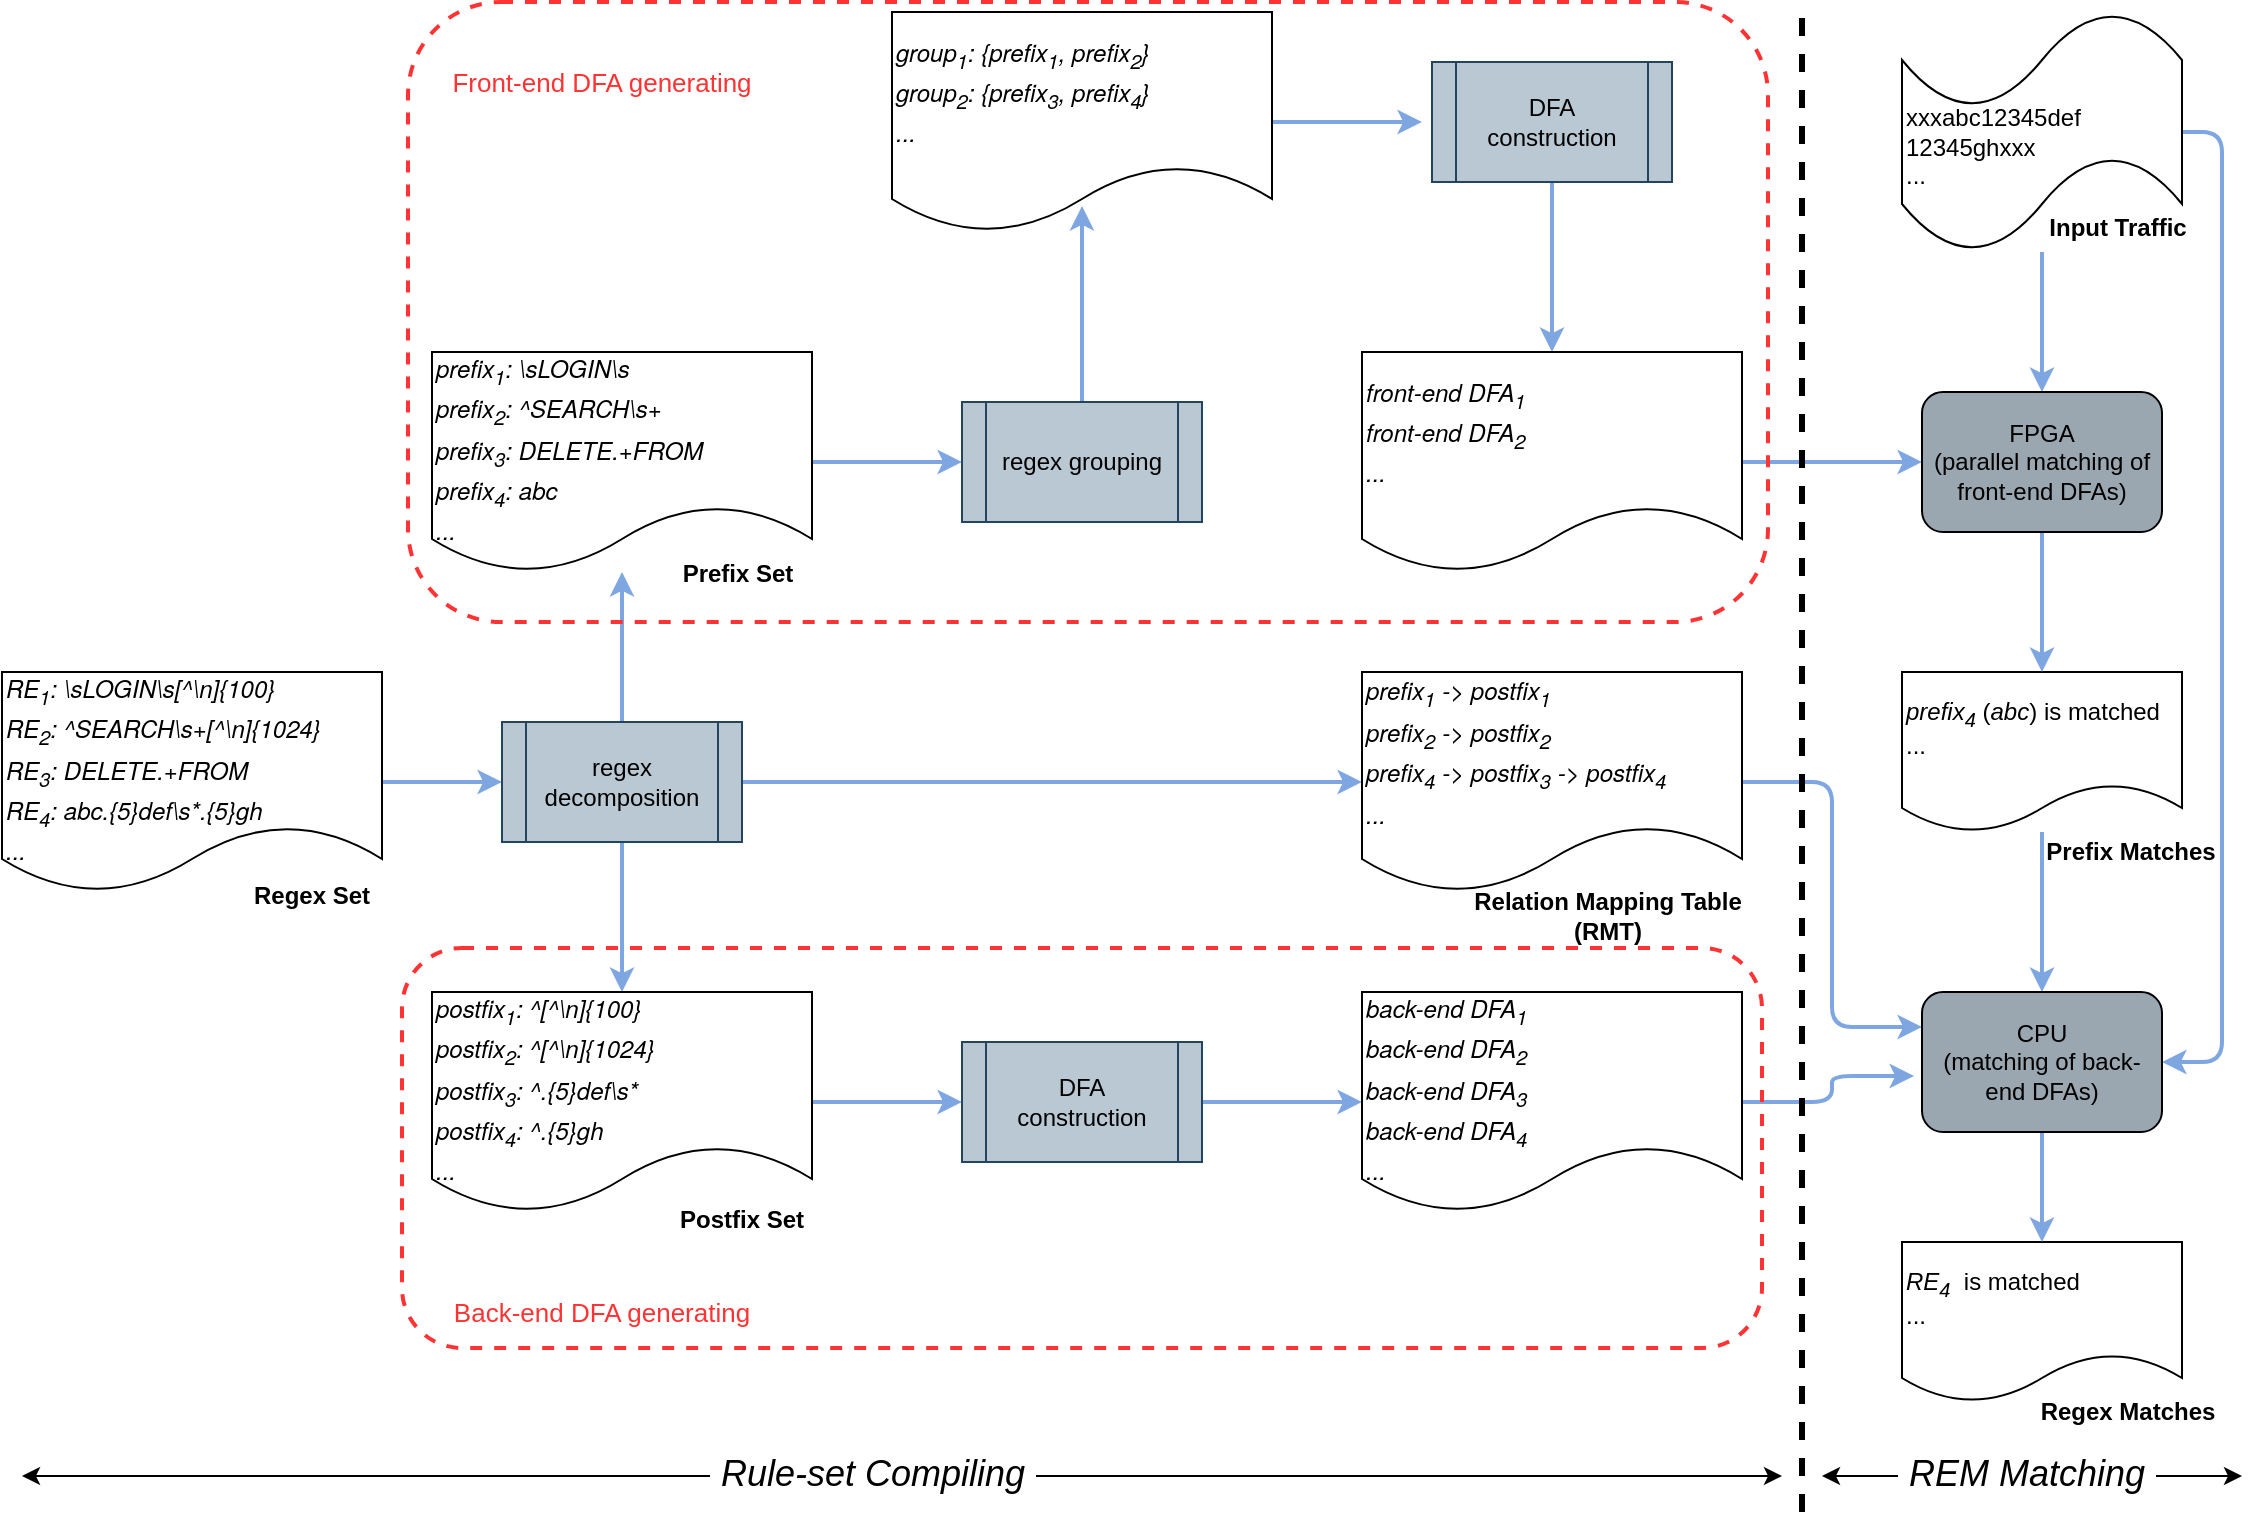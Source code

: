 <mxfile version="13.10.0" type="github">
  <diagram id="onxhnWPnqhLU__DKsyuA" name="Page-1">
    <mxGraphModel dx="946" dy="557" grid="1" gridSize="10" guides="1" tooltips="1" connect="1" arrows="1" fold="1" page="1" pageScale="1" pageWidth="1169" pageHeight="1654" math="0" shadow="0">
      <root>
        <mxCell id="0" />
        <mxCell id="1" parent="0" />
        <mxCell id="F5_PWc8lOzp_SU4X4ztF-57" style="edgeStyle=orthogonalEdgeStyle;rounded=1;sketch=0;jumpSize=25;orthogonalLoop=1;jettySize=auto;html=1;exitX=1;exitY=0.5;exitDx=0;exitDy=0;entryX=0;entryY=0.5;entryDx=0;entryDy=0;shadow=0;strokeColor=#7EA6E0;strokeWidth=2;" parent="1" source="F5_PWc8lOzp_SU4X4ztF-2" target="F5_PWc8lOzp_SU4X4ztF-6" edge="1">
          <mxGeometry relative="1" as="geometry" />
        </mxCell>
        <mxCell id="F5_PWc8lOzp_SU4X4ztF-2" value="&lt;p class=&quot;p1&quot; style=&quot;margin: 0px ; font-stretch: normal ; line-height: normal ; font-family: &amp;#34;helvetica neue&amp;#34;&quot;&gt;&lt;font style=&quot;font-size: 12px&quot;&gt;&lt;i&gt;&lt;br&gt;&lt;/i&gt;&lt;/font&gt;&lt;/p&gt;&lt;p class=&quot;p1&quot; style=&quot;margin: 0px ; font-stretch: normal ; line-height: normal ; font-family: &amp;#34;helvetica neue&amp;#34;&quot;&gt;&lt;font style=&quot;font-size: 12px&quot;&gt;&lt;i&gt;RE&lt;sub&gt;1&lt;/sub&gt;: \sLOGIN\s[^\n]{100}&lt;/i&gt;&lt;br&gt;&lt;/font&gt;&lt;/p&gt;&lt;p class=&quot;p1&quot; style=&quot;margin: 0px ; font-stretch: normal ; line-height: normal ; font-family: &amp;#34;helvetica neue&amp;#34;&quot;&gt;&lt;span class=&quot;s1&quot;&gt;&lt;i&gt;&lt;font style=&quot;font-size: 12px&quot;&gt;RE&lt;sub&gt;2&lt;/sub&gt;: ^SEARCH\s+[^\n]{1024}&lt;/font&gt;&lt;/i&gt;&lt;/span&gt;&lt;/p&gt;&lt;p class=&quot;p1&quot; style=&quot;margin: 0px ; font-stretch: normal ; line-height: normal ; font-family: &amp;#34;helvetica neue&amp;#34;&quot;&gt;&lt;span class=&quot;s1&quot;&gt;&lt;i&gt;&lt;font style=&quot;font-size: 12px&quot;&gt;RE&lt;sub&gt;3&lt;/sub&gt;: DELETE.+FROM&lt;/font&gt;&lt;/i&gt;&lt;/span&gt;&lt;/p&gt;&lt;p class=&quot;p1&quot; style=&quot;margin: 0px ; font-stretch: normal ; line-height: normal ; font-family: &amp;#34;helvetica neue&amp;#34;&quot;&gt;&lt;span class=&quot;s1&quot;&gt;&lt;i&gt;&lt;font style=&quot;font-size: 12px&quot;&gt;RE&lt;sub&gt;4&lt;/sub&gt;: abc.{5}def\s*.{5}gh&lt;/font&gt;&lt;/i&gt;&lt;/span&gt;&lt;/p&gt;&lt;p class=&quot;p1&quot; style=&quot;margin: 0px ; font-stretch: normal ; line-height: normal ; font-family: &amp;#34;helvetica neue&amp;#34;&quot;&gt;&lt;span class=&quot;s1&quot;&gt;&lt;i&gt;&lt;font style=&quot;font-size: 12px&quot;&gt;...&lt;/font&gt;&lt;/i&gt;&lt;/span&gt;&lt;/p&gt;" style="shape=document;whiteSpace=wrap;html=1;boundedLbl=1;align=left;" parent="1" vertex="1">
          <mxGeometry x="10" y="340" width="190" height="110" as="geometry" />
        </mxCell>
        <mxCell id="F5_PWc8lOzp_SU4X4ztF-58" style="edgeStyle=orthogonalEdgeStyle;rounded=1;sketch=0;jumpSize=25;orthogonalLoop=1;jettySize=auto;html=1;exitX=0.5;exitY=0;exitDx=0;exitDy=0;shadow=0;strokeColor=#7EA6E0;strokeWidth=2;" parent="1" source="F5_PWc8lOzp_SU4X4ztF-6" target="F5_PWc8lOzp_SU4X4ztF-8" edge="1">
          <mxGeometry relative="1" as="geometry" />
        </mxCell>
        <mxCell id="F5_PWc8lOzp_SU4X4ztF-59" style="edgeStyle=orthogonalEdgeStyle;rounded=1;sketch=0;jumpSize=25;orthogonalLoop=1;jettySize=auto;html=1;exitX=0.5;exitY=1;exitDx=0;exitDy=0;entryX=0.5;entryY=0;entryDx=0;entryDy=0;shadow=0;strokeColor=#7EA6E0;strokeWidth=2;" parent="1" source="F5_PWc8lOzp_SU4X4ztF-6" target="F5_PWc8lOzp_SU4X4ztF-10" edge="1">
          <mxGeometry relative="1" as="geometry" />
        </mxCell>
        <mxCell id="F5_PWc8lOzp_SU4X4ztF-60" style="edgeStyle=orthogonalEdgeStyle;rounded=1;sketch=0;jumpSize=25;orthogonalLoop=1;jettySize=auto;html=1;exitX=1;exitY=0.5;exitDx=0;exitDy=0;entryX=0;entryY=0.5;entryDx=0;entryDy=0;shadow=0;strokeColor=#7EA6E0;strokeWidth=2;" parent="1" source="F5_PWc8lOzp_SU4X4ztF-6" target="F5_PWc8lOzp_SU4X4ztF-24" edge="1">
          <mxGeometry relative="1" as="geometry" />
        </mxCell>
        <mxCell id="F5_PWc8lOzp_SU4X4ztF-6" value="regex decomposition" style="shape=process;whiteSpace=wrap;html=1;backgroundOutline=1;fillColor=#bac8d3;strokeColor=#23445d;" parent="1" vertex="1">
          <mxGeometry x="260" y="365" width="120" height="60" as="geometry" />
        </mxCell>
        <mxCell id="F5_PWc8lOzp_SU4X4ztF-61" style="edgeStyle=orthogonalEdgeStyle;rounded=1;sketch=0;jumpSize=25;orthogonalLoop=1;jettySize=auto;html=1;entryX=0;entryY=0.5;entryDx=0;entryDy=0;shadow=0;strokeColor=#7EA6E0;strokeWidth=2;" parent="1" source="F5_PWc8lOzp_SU4X4ztF-8" target="F5_PWc8lOzp_SU4X4ztF-12" edge="1">
          <mxGeometry relative="1" as="geometry" />
        </mxCell>
        <mxCell id="F5_PWc8lOzp_SU4X4ztF-8" value="&lt;p class=&quot;p1&quot; style=&quot;margin: 0px ; font-stretch: normal ; line-height: normal&quot;&gt;&lt;font face=&quot;helvetica neue&quot; style=&quot;font-size: 12px&quot;&gt;&lt;i&gt;&lt;br&gt;&lt;/i&gt;&lt;/font&gt;&lt;/p&gt;&lt;p class=&quot;p1&quot; style=&quot;margin: 0px ; font-stretch: normal ; line-height: normal&quot;&gt;&lt;font face=&quot;helvetica neue&quot; style=&quot;font-size: 12px&quot;&gt;&lt;i&gt;prefix&lt;sub&gt;1&lt;/sub&gt;: \sLOGIN\s&lt;/i&gt;&lt;/font&gt;&lt;/p&gt;&lt;p class=&quot;p1&quot; style=&quot;margin: 0px ; font-stretch: normal ; line-height: normal&quot;&gt;&lt;font face=&quot;helvetica neue&quot; style=&quot;font-size: 12px&quot;&gt;&lt;i&gt;prefix&lt;sub&gt;2&lt;/sub&gt;: ^SEARCH\s+&lt;/i&gt;&lt;/font&gt;&lt;/p&gt;&lt;p class=&quot;p1&quot; style=&quot;margin: 0px ; font-stretch: normal ; line-height: normal&quot;&gt;&lt;font face=&quot;helvetica neue&quot; style=&quot;font-size: 12px&quot;&gt;&lt;i&gt;prefix&lt;sub&gt;3&lt;/sub&gt;: DELETE.+FROM&lt;/i&gt;&lt;/font&gt;&lt;/p&gt;&lt;p class=&quot;p1&quot; style=&quot;margin: 0px ; font-stretch: normal ; line-height: normal&quot;&gt;&lt;font face=&quot;helvetica neue&quot; style=&quot;font-size: 12px&quot;&gt;&lt;i&gt;prefix&lt;sub&gt;4&lt;/sub&gt;: abc&lt;/i&gt;&lt;/font&gt;&lt;/p&gt;&lt;p class=&quot;p1&quot; style=&quot;margin: 0px ; font-stretch: normal ; line-height: normal&quot;&gt;&lt;font face=&quot;helvetica neue&quot; style=&quot;font-size: 12px&quot;&gt;&lt;i&gt;...&lt;/i&gt;&lt;/font&gt;&lt;/p&gt;" style="shape=document;whiteSpace=wrap;html=1;boundedLbl=1;align=left;" parent="1" vertex="1">
          <mxGeometry x="225" y="180" width="190" height="110" as="geometry" />
        </mxCell>
        <mxCell id="F5_PWc8lOzp_SU4X4ztF-72" style="edgeStyle=orthogonalEdgeStyle;rounded=1;sketch=0;jumpSize=25;orthogonalLoop=1;jettySize=auto;html=1;entryX=0;entryY=0.5;entryDx=0;entryDy=0;shadow=0;strokeColor=#7EA6E0;strokeWidth=2;" parent="1" source="F5_PWc8lOzp_SU4X4ztF-10" target="F5_PWc8lOzp_SU4X4ztF-18" edge="1">
          <mxGeometry relative="1" as="geometry" />
        </mxCell>
        <mxCell id="F5_PWc8lOzp_SU4X4ztF-10" value="&lt;p class=&quot;p1&quot; style=&quot;margin: 0px ; font-stretch: normal ; line-height: normal&quot;&gt;&lt;font face=&quot;helvetica neue&quot; style=&quot;font-size: 12px&quot;&gt;&lt;i&gt;&lt;br&gt;&lt;/i&gt;&lt;/font&gt;&lt;/p&gt;&lt;p class=&quot;p1&quot; style=&quot;margin: 0px ; font-stretch: normal ; line-height: normal&quot;&gt;&lt;font face=&quot;helvetica neue&quot; style=&quot;font-size: 12px&quot;&gt;&lt;i&gt;postfix&lt;sub&gt;1&lt;/sub&gt;: ^[^\n]{100}&lt;/i&gt;&lt;/font&gt;&lt;/p&gt;&lt;p class=&quot;p1&quot; style=&quot;margin: 0px ; font-stretch: normal ; line-height: normal&quot;&gt;&lt;font face=&quot;helvetica neue&quot; style=&quot;font-size: 12px&quot;&gt;&lt;i&gt;postfix&lt;sub&gt;2&lt;/sub&gt;: ^[^\n]{1024}&lt;/i&gt;&lt;/font&gt;&lt;/p&gt;&lt;p class=&quot;p1&quot; style=&quot;margin: 0px ; font-stretch: normal ; line-height: normal&quot;&gt;&lt;font face=&quot;helvetica neue&quot; style=&quot;font-size: 12px&quot;&gt;&lt;i&gt;postfix&lt;sub&gt;3&lt;/sub&gt;: ^.{5}def\s*&lt;/i&gt;&lt;/font&gt;&lt;/p&gt;&lt;p class=&quot;p1&quot; style=&quot;margin: 0px ; font-stretch: normal ; line-height: normal&quot;&gt;&lt;font face=&quot;helvetica neue&quot; style=&quot;font-size: 12px&quot;&gt;&lt;i&gt;postfix&lt;sub&gt;4&lt;/sub&gt;: ^.{5}gh&lt;/i&gt;&lt;/font&gt;&lt;/p&gt;&lt;p class=&quot;p1&quot; style=&quot;margin: 0px ; font-stretch: normal ; line-height: normal&quot;&gt;&lt;font face=&quot;helvetica neue&quot; style=&quot;font-size: 12px&quot;&gt;&lt;i&gt;...&lt;/i&gt;&lt;/font&gt;&lt;/p&gt;" style="shape=document;whiteSpace=wrap;html=1;boundedLbl=1;align=left;" parent="1" vertex="1">
          <mxGeometry x="225" y="500" width="190" height="110" as="geometry" />
        </mxCell>
        <mxCell id="F5_PWc8lOzp_SU4X4ztF-62" style="edgeStyle=orthogonalEdgeStyle;rounded=1;sketch=0;jumpSize=25;orthogonalLoop=1;jettySize=auto;html=1;exitX=0.5;exitY=0;exitDx=0;exitDy=0;entryX=0.5;entryY=0.882;entryDx=0;entryDy=0;entryPerimeter=0;shadow=0;strokeColor=#7EA6E0;strokeWidth=2;" parent="1" source="F5_PWc8lOzp_SU4X4ztF-12" target="F5_PWc8lOzp_SU4X4ztF-14" edge="1">
          <mxGeometry relative="1" as="geometry" />
        </mxCell>
        <mxCell id="F5_PWc8lOzp_SU4X4ztF-12" value="regex grouping" style="shape=process;whiteSpace=wrap;html=1;backgroundOutline=1;fillColor=#bac8d3;strokeColor=#23445d;" parent="1" vertex="1">
          <mxGeometry x="490" y="205" width="120" height="60" as="geometry" />
        </mxCell>
        <mxCell id="F5_PWc8lOzp_SU4X4ztF-63" style="edgeStyle=orthogonalEdgeStyle;rounded=1;sketch=0;jumpSize=25;orthogonalLoop=1;jettySize=auto;html=1;exitX=1;exitY=0.5;exitDx=0;exitDy=0;shadow=0;strokeColor=#7EA6E0;strokeWidth=2;" parent="1" source="F5_PWc8lOzp_SU4X4ztF-14" edge="1">
          <mxGeometry relative="1" as="geometry">
            <mxPoint x="720" y="65" as="targetPoint" />
          </mxGeometry>
        </mxCell>
        <mxCell id="F5_PWc8lOzp_SU4X4ztF-14" value="&lt;p class=&quot;p1&quot; style=&quot;margin: 0px ; font-stretch: normal ; line-height: normal&quot;&gt;&lt;font face=&quot;helvetica neue&quot; style=&quot;font-size: 12px&quot;&gt;&lt;i&gt;group&lt;sub&gt;1&lt;/sub&gt;: {prefix&lt;sub&gt;1&lt;/sub&gt;, prefix&lt;sub&gt;2&lt;/sub&gt;}&lt;/i&gt;&lt;/font&gt;&lt;/p&gt;&lt;p class=&quot;p1&quot; style=&quot;margin: 0px ; font-stretch: normal ; line-height: normal&quot;&gt;&lt;font face=&quot;helvetica neue&quot; style=&quot;font-size: 12px&quot;&gt;&lt;i&gt;group&lt;sub&gt;2&lt;/sub&gt;: {prefix&lt;sub&gt;3&lt;/sub&gt;, prefix&lt;sub&gt;4&lt;/sub&gt;}&lt;/i&gt;&lt;/font&gt;&lt;/p&gt;&lt;p class=&quot;p1&quot; style=&quot;margin: 0px ; font-stretch: normal ; line-height: normal&quot;&gt;&lt;font face=&quot;helvetica neue&quot; style=&quot;font-size: 12px&quot;&gt;&lt;i&gt;...&lt;/i&gt;&lt;/font&gt;&lt;/p&gt;" style="shape=document;whiteSpace=wrap;html=1;boundedLbl=1;align=left;" parent="1" vertex="1">
          <mxGeometry x="455" y="10" width="190" height="110" as="geometry" />
        </mxCell>
        <mxCell id="F5_PWc8lOzp_SU4X4ztF-65" style="edgeStyle=orthogonalEdgeStyle;rounded=1;sketch=0;jumpSize=25;orthogonalLoop=1;jettySize=auto;html=1;shadow=0;strokeColor=#7EA6E0;strokeWidth=2;entryX=0.5;entryY=0;entryDx=0;entryDy=0;" parent="1" source="F5_PWc8lOzp_SU4X4ztF-16" target="F5_PWc8lOzp_SU4X4ztF-20" edge="1">
          <mxGeometry relative="1" as="geometry">
            <mxPoint x="785" y="170" as="targetPoint" />
          </mxGeometry>
        </mxCell>
        <mxCell id="F5_PWc8lOzp_SU4X4ztF-16" value="DFA &lt;br&gt;construction" style="shape=process;whiteSpace=wrap;html=1;backgroundOutline=1;fillColor=#bac8d3;strokeColor=#23445d;" parent="1" vertex="1">
          <mxGeometry x="725" y="35" width="120" height="60" as="geometry" />
        </mxCell>
        <mxCell id="F5_PWc8lOzp_SU4X4ztF-73" style="edgeStyle=orthogonalEdgeStyle;rounded=1;sketch=0;jumpSize=25;orthogonalLoop=1;jettySize=auto;html=1;entryX=0;entryY=0.5;entryDx=0;entryDy=0;shadow=0;strokeColor=#7EA6E0;strokeWidth=2;" parent="1" source="F5_PWc8lOzp_SU4X4ztF-18" target="F5_PWc8lOzp_SU4X4ztF-22" edge="1">
          <mxGeometry relative="1" as="geometry" />
        </mxCell>
        <mxCell id="F5_PWc8lOzp_SU4X4ztF-18" value="DFA &lt;br&gt;construction" style="shape=process;whiteSpace=wrap;html=1;backgroundOutline=1;fillColor=#bac8d3;strokeColor=#23445d;" parent="1" vertex="1">
          <mxGeometry x="490" y="525" width="120" height="60" as="geometry" />
        </mxCell>
        <mxCell id="F5_PWc8lOzp_SU4X4ztF-54" style="edgeStyle=orthogonalEdgeStyle;rounded=1;sketch=0;jumpSize=25;orthogonalLoop=1;jettySize=auto;html=1;exitX=1;exitY=0.5;exitDx=0;exitDy=0;shadow=0;strokeColor=#7EA6E0;strokeWidth=2;entryX=0;entryY=0.5;entryDx=0;entryDy=0;" parent="1" source="F5_PWc8lOzp_SU4X4ztF-20" target="F5_PWc8lOzp_SU4X4ztF-50" edge="1">
          <mxGeometry relative="1" as="geometry">
            <mxPoint x="960" y="235" as="targetPoint" />
          </mxGeometry>
        </mxCell>
        <mxCell id="F5_PWc8lOzp_SU4X4ztF-20" value="&lt;p class=&quot;p1&quot; style=&quot;margin: 0px ; font-stretch: normal ; line-height: normal&quot;&gt;&lt;font face=&quot;helvetica neue&quot; style=&quot;font-size: 12px&quot;&gt;&lt;i&gt;front-end DFA&lt;sub&gt;1&lt;/sub&gt;&lt;/i&gt;&lt;/font&gt;&lt;/p&gt;&lt;p class=&quot;p1&quot; style=&quot;margin: 0px ; font-stretch: normal ; line-height: normal&quot;&gt;&lt;font face=&quot;helvetica neue&quot; style=&quot;font-size: 12px&quot;&gt;&lt;i&gt;front-end DFA&lt;sub&gt;2&lt;/sub&gt;&lt;/i&gt;&lt;/font&gt;&lt;/p&gt;&lt;p class=&quot;p1&quot; style=&quot;margin: 0px ; font-stretch: normal ; line-height: normal&quot;&gt;&lt;font face=&quot;helvetica neue&quot; style=&quot;font-size: 12px&quot;&gt;&lt;i&gt;...&lt;/i&gt;&lt;/font&gt;&lt;/p&gt;" style="shape=document;whiteSpace=wrap;html=1;boundedLbl=1;align=left;" parent="1" vertex="1">
          <mxGeometry x="690" y="180" width="190" height="110" as="geometry" />
        </mxCell>
        <mxCell id="F5_PWc8lOzp_SU4X4ztF-56" style="edgeStyle=orthogonalEdgeStyle;rounded=1;sketch=0;jumpSize=25;orthogonalLoop=1;jettySize=auto;html=1;exitX=1;exitY=0.5;exitDx=0;exitDy=0;entryX=-0.033;entryY=0.6;entryDx=0;entryDy=0;entryPerimeter=0;shadow=0;strokeColor=#7EA6E0;strokeWidth=2;" parent="1" source="F5_PWc8lOzp_SU4X4ztF-22" target="F5_PWc8lOzp_SU4X4ztF-52" edge="1">
          <mxGeometry relative="1" as="geometry" />
        </mxCell>
        <mxCell id="F5_PWc8lOzp_SU4X4ztF-22" value="&lt;p class=&quot;p1&quot; style=&quot;margin: 0px ; font-stretch: normal ; line-height: normal&quot;&gt;&lt;font face=&quot;helvetica neue&quot; style=&quot;font-size: 12px&quot;&gt;&lt;i&gt;&lt;br&gt;&lt;/i&gt;&lt;/font&gt;&lt;/p&gt;&lt;p class=&quot;p1&quot; style=&quot;margin: 0px ; font-stretch: normal ; line-height: normal&quot;&gt;&lt;font face=&quot;helvetica neue&quot; style=&quot;font-size: 12px&quot;&gt;&lt;i&gt;back-end DFA&lt;sub&gt;1&lt;/sub&gt;&lt;/i&gt;&lt;/font&gt;&lt;/p&gt;&lt;p class=&quot;p1&quot; style=&quot;margin: 0px ; font-stretch: normal ; line-height: normal&quot;&gt;&lt;font face=&quot;helvetica neue&quot; style=&quot;font-size: 12px&quot;&gt;&lt;i&gt;back-end DFA&lt;sub&gt;2&lt;/sub&gt;&lt;/i&gt;&lt;/font&gt;&lt;/p&gt;&lt;p class=&quot;p1&quot; style=&quot;margin: 0px ; font-stretch: normal ; line-height: normal&quot;&gt;&lt;font face=&quot;helvetica neue&quot; style=&quot;font-size: 12px&quot;&gt;&lt;i&gt;back-end DFA&lt;sub&gt;3&lt;/sub&gt;&lt;/i&gt;&lt;/font&gt;&lt;/p&gt;&lt;p class=&quot;p1&quot; style=&quot;margin: 0px ; font-stretch: normal ; line-height: normal&quot;&gt;&lt;font face=&quot;helvetica neue&quot; style=&quot;font-size: 12px&quot;&gt;&lt;i&gt;back-end DFA&lt;sub&gt;4&lt;/sub&gt;&lt;/i&gt;&lt;/font&gt;&lt;/p&gt;&lt;p class=&quot;p1&quot; style=&quot;margin: 0px ; font-stretch: normal ; line-height: normal&quot;&gt;&lt;font face=&quot;helvetica neue&quot; style=&quot;font-size: 12px&quot;&gt;&lt;i&gt;...&lt;/i&gt;&lt;/font&gt;&lt;/p&gt;" style="shape=document;whiteSpace=wrap;html=1;boundedLbl=1;align=left;" parent="1" vertex="1">
          <mxGeometry x="690" y="500" width="190" height="110" as="geometry" />
        </mxCell>
        <mxCell id="F5_PWc8lOzp_SU4X4ztF-55" style="edgeStyle=orthogonalEdgeStyle;rounded=1;sketch=0;jumpSize=25;orthogonalLoop=1;jettySize=auto;html=1;exitX=1;exitY=0.5;exitDx=0;exitDy=0;entryX=0;entryY=0.25;entryDx=0;entryDy=0;shadow=0;strokeColor=#7EA6E0;strokeWidth=2;" parent="1" source="F5_PWc8lOzp_SU4X4ztF-24" target="F5_PWc8lOzp_SU4X4ztF-52" edge="1">
          <mxGeometry relative="1" as="geometry" />
        </mxCell>
        <mxCell id="F5_PWc8lOzp_SU4X4ztF-24" value="&lt;p class=&quot;p1&quot; style=&quot;margin: 0px ; font-stretch: normal ; line-height: normal&quot;&gt;&lt;font face=&quot;helvetica neue&quot; style=&quot;font-size: 12px&quot;&gt;&lt;i&gt;prefix&lt;sub&gt;1&lt;/sub&gt; -&amp;gt; postfix&lt;sub&gt;1&lt;/sub&gt;&lt;/i&gt;&lt;/font&gt;&lt;/p&gt;&lt;p class=&quot;p1&quot; style=&quot;margin: 0px ; font-stretch: normal ; line-height: normal&quot;&gt;&lt;font face=&quot;helvetica neue&quot; style=&quot;font-size: 12px&quot;&gt;&lt;i&gt;prefix&lt;sub&gt;2&lt;/sub&gt; -&amp;gt; postfix&lt;sub&gt;2&lt;/sub&gt;&lt;/i&gt;&lt;/font&gt;&lt;/p&gt;&lt;p class=&quot;p1&quot; style=&quot;margin: 0px ; font-stretch: normal ; line-height: normal&quot;&gt;&lt;font face=&quot;helvetica neue&quot; style=&quot;font-size: 12px&quot;&gt;&lt;i&gt;prefix&lt;sub&gt;4&lt;/sub&gt; -&amp;gt; postfix&lt;sub&gt;3&lt;/sub&gt; -&amp;gt; postfix&lt;sub&gt;4&lt;/sub&gt;&lt;/i&gt;&lt;/font&gt;&lt;/p&gt;&lt;p class=&quot;p1&quot; style=&quot;margin: 0px ; font-stretch: normal ; line-height: normal&quot;&gt;&lt;font face=&quot;helvetica neue&quot; style=&quot;font-size: 12px&quot;&gt;&lt;i&gt;...&lt;/i&gt;&lt;/font&gt;&lt;/p&gt;" style="shape=document;whiteSpace=wrap;html=1;boundedLbl=1;align=left;" parent="1" vertex="1">
          <mxGeometry x="690" y="340" width="190" height="110" as="geometry" />
        </mxCell>
        <mxCell id="F5_PWc8lOzp_SU4X4ztF-53" style="edgeStyle=orthogonalEdgeStyle;rounded=1;sketch=0;jumpSize=25;orthogonalLoop=1;jettySize=auto;html=1;entryX=1;entryY=0.5;entryDx=0;entryDy=0;shadow=0;strokeColor=#7EA6E0;strokeWidth=2;" parent="1" source="F5_PWc8lOzp_SU4X4ztF-31" target="F5_PWc8lOzp_SU4X4ztF-52" edge="1">
          <mxGeometry relative="1" as="geometry">
            <Array as="points">
              <mxPoint x="1120" y="70" />
              <mxPoint x="1120" y="535" />
            </Array>
          </mxGeometry>
        </mxCell>
        <mxCell id="F5_PWc8lOzp_SU4X4ztF-67" style="edgeStyle=orthogonalEdgeStyle;rounded=1;sketch=0;jumpSize=25;orthogonalLoop=1;jettySize=auto;html=1;shadow=0;strokeColor=#7EA6E0;strokeWidth=2;" parent="1" source="F5_PWc8lOzp_SU4X4ztF-31" target="F5_PWc8lOzp_SU4X4ztF-50" edge="1">
          <mxGeometry relative="1" as="geometry" />
        </mxCell>
        <mxCell id="F5_PWc8lOzp_SU4X4ztF-31" value="&lt;br&gt;xxxabc12345def&lt;br&gt;12345ghxxx&lt;br&gt;..." style="shape=tape;whiteSpace=wrap;html=1;align=left;" parent="1" vertex="1">
          <mxGeometry x="960" y="10" width="140" height="120" as="geometry" />
        </mxCell>
        <mxCell id="F5_PWc8lOzp_SU4X4ztF-70" style="edgeStyle=orthogonalEdgeStyle;rounded=1;sketch=0;jumpSize=25;orthogonalLoop=1;jettySize=auto;html=1;entryX=0.5;entryY=0;entryDx=0;entryDy=0;shadow=0;strokeColor=#7EA6E0;strokeWidth=2;" parent="1" source="F5_PWc8lOzp_SU4X4ztF-33" target="F5_PWc8lOzp_SU4X4ztF-52" edge="1">
          <mxGeometry relative="1" as="geometry" />
        </mxCell>
        <mxCell id="F5_PWc8lOzp_SU4X4ztF-33" value="&lt;i&gt;prefix&lt;sub&gt;4&lt;/sub&gt;&lt;/i&gt; (&lt;i&gt;abc&lt;/i&gt;) is matched&lt;br&gt;..." style="shape=document;whiteSpace=wrap;html=1;boundedLbl=1;align=left;" parent="1" vertex="1">
          <mxGeometry x="960" y="340" width="140" height="80" as="geometry" />
        </mxCell>
        <mxCell id="F5_PWc8lOzp_SU4X4ztF-34" value="&lt;i&gt;RE&lt;sub&gt;4&lt;/sub&gt;&lt;/i&gt;&amp;nbsp; is matched&lt;br&gt;..." style="shape=document;whiteSpace=wrap;html=1;boundedLbl=1;align=left;" parent="1" vertex="1">
          <mxGeometry x="960" y="625" width="140" height="80" as="geometry" />
        </mxCell>
        <mxCell id="F5_PWc8lOzp_SU4X4ztF-35" value="&lt;b&gt;Regex Set&lt;/b&gt;" style="text;html=1;strokeColor=none;fillColor=none;align=center;verticalAlign=middle;whiteSpace=wrap;rounded=0;" parent="1" vertex="1">
          <mxGeometry x="130" y="442" width="70" height="20" as="geometry" />
        </mxCell>
        <mxCell id="F5_PWc8lOzp_SU4X4ztF-36" value="&lt;b&gt;Prefix Set&lt;/b&gt;" style="text;html=1;strokeColor=none;fillColor=none;align=center;verticalAlign=middle;whiteSpace=wrap;rounded=0;" parent="1" vertex="1">
          <mxGeometry x="343" y="281" width="70" height="20" as="geometry" />
        </mxCell>
        <mxCell id="F5_PWc8lOzp_SU4X4ztF-37" value="&lt;b&gt;Postfix Set&lt;/b&gt;" style="text;html=1;strokeColor=none;fillColor=none;align=center;verticalAlign=middle;whiteSpace=wrap;rounded=0;" parent="1" vertex="1">
          <mxGeometry x="345" y="604" width="70" height="20" as="geometry" />
        </mxCell>
        <mxCell id="F5_PWc8lOzp_SU4X4ztF-38" value="&lt;b&gt;Relation Mapping Table&lt;br&gt;(RMT)&lt;br&gt;&lt;/b&gt;" style="text;html=1;strokeColor=none;fillColor=none;align=center;verticalAlign=middle;whiteSpace=wrap;rounded=0;" parent="1" vertex="1">
          <mxGeometry x="743" y="452" width="140" height="20" as="geometry" />
        </mxCell>
        <mxCell id="F5_PWc8lOzp_SU4X4ztF-39" value="&lt;b&gt;Input Traffic&lt;/b&gt;" style="text;html=1;strokeColor=none;fillColor=none;align=center;verticalAlign=middle;whiteSpace=wrap;rounded=0;" parent="1" vertex="1">
          <mxGeometry x="1023" y="108" width="90" height="20" as="geometry" />
        </mxCell>
        <mxCell id="F5_PWc8lOzp_SU4X4ztF-40" value="&lt;b&gt;Prefix Matches&lt;/b&gt;" style="text;html=1;strokeColor=none;fillColor=none;align=center;verticalAlign=middle;whiteSpace=wrap;rounded=0;" parent="1" vertex="1">
          <mxGeometry x="1031" y="420" width="87" height="20" as="geometry" />
        </mxCell>
        <mxCell id="F5_PWc8lOzp_SU4X4ztF-41" value="&lt;b&gt;Regex Matches&lt;/b&gt;" style="text;html=1;strokeColor=none;fillColor=none;align=center;verticalAlign=middle;whiteSpace=wrap;rounded=0;" parent="1" vertex="1">
          <mxGeometry x="1024.5" y="700" width="95.5" height="20" as="geometry" />
        </mxCell>
        <mxCell id="F5_PWc8lOzp_SU4X4ztF-42" value="" style="endArrow=none;dashed=1;html=1;strokeWidth=3;" parent="1" edge="1">
          <mxGeometry width="50" height="50" relative="1" as="geometry">
            <mxPoint x="910" y="760" as="sourcePoint" />
            <mxPoint x="910" y="10" as="targetPoint" />
          </mxGeometry>
        </mxCell>
        <mxCell id="F5_PWc8lOzp_SU4X4ztF-43" value="" style="endArrow=classic;startArrow=classic;html=1;" parent="1" edge="1">
          <mxGeometry width="50" height="50" relative="1" as="geometry">
            <mxPoint x="20" y="742" as="sourcePoint" />
            <mxPoint x="900" y="742" as="targetPoint" />
          </mxGeometry>
        </mxCell>
        <mxCell id="F5_PWc8lOzp_SU4X4ztF-44" value="&lt;i&gt;&lt;font style=&quot;font-size: 18px&quot;&gt;&amp;nbsp;Rule-set Compiling&amp;nbsp;&lt;/font&gt;&lt;/i&gt;" style="edgeLabel;html=1;align=center;verticalAlign=middle;resizable=0;points=[];" parent="F5_PWc8lOzp_SU4X4ztF-43" vertex="1" connectable="0">
          <mxGeometry x="-0.034" y="-2" relative="1" as="geometry">
            <mxPoint y="-3" as="offset" />
          </mxGeometry>
        </mxCell>
        <mxCell id="F5_PWc8lOzp_SU4X4ztF-45" value="" style="endArrow=classic;startArrow=classic;html=1;" parent="1" edge="1">
          <mxGeometry width="50" height="50" relative="1" as="geometry">
            <mxPoint x="920" y="742" as="sourcePoint" />
            <mxPoint x="1130" y="742" as="targetPoint" />
          </mxGeometry>
        </mxCell>
        <mxCell id="F5_PWc8lOzp_SU4X4ztF-46" value="&lt;i&gt;&lt;font style=&quot;font-size: 18px&quot;&gt;&amp;nbsp;REM Matching&amp;nbsp;&lt;/font&gt;&lt;/i&gt;" style="edgeLabel;html=1;align=center;verticalAlign=middle;resizable=0;points=[];" parent="F5_PWc8lOzp_SU4X4ztF-45" vertex="1" connectable="0">
          <mxGeometry x="-0.034" y="-2" relative="1" as="geometry">
            <mxPoint y="-3" as="offset" />
          </mxGeometry>
        </mxCell>
        <mxCell id="F5_PWc8lOzp_SU4X4ztF-69" style="edgeStyle=orthogonalEdgeStyle;rounded=1;sketch=0;jumpSize=25;orthogonalLoop=1;jettySize=auto;html=1;entryX=0.5;entryY=0;entryDx=0;entryDy=0;shadow=0;strokeColor=#7EA6E0;strokeWidth=2;" parent="1" source="F5_PWc8lOzp_SU4X4ztF-50" target="F5_PWc8lOzp_SU4X4ztF-33" edge="1">
          <mxGeometry relative="1" as="geometry" />
        </mxCell>
        <mxCell id="F5_PWc8lOzp_SU4X4ztF-50" value="FPGA&lt;br&gt;(parallel matching of front-end DFAs)" style="rounded=1;whiteSpace=wrap;html=1;shadow=0;glass=0;sketch=0;fillColor=#9BA7B0;" parent="1" vertex="1">
          <mxGeometry x="970" y="200" width="120" height="70" as="geometry" />
        </mxCell>
        <mxCell id="F5_PWc8lOzp_SU4X4ztF-71" style="edgeStyle=orthogonalEdgeStyle;rounded=1;sketch=0;jumpSize=25;orthogonalLoop=1;jettySize=auto;html=1;entryX=0.5;entryY=0;entryDx=0;entryDy=0;shadow=0;strokeColor=#7EA6E0;strokeWidth=2;" parent="1" source="F5_PWc8lOzp_SU4X4ztF-52" target="F5_PWc8lOzp_SU4X4ztF-34" edge="1">
          <mxGeometry relative="1" as="geometry" />
        </mxCell>
        <mxCell id="F5_PWc8lOzp_SU4X4ztF-52" value="CPU&lt;br&gt;(matching of back-end DFAs)" style="rounded=1;whiteSpace=wrap;html=1;shadow=0;glass=0;sketch=0;fillColor=#9BA7B0;" parent="1" vertex="1">
          <mxGeometry x="970" y="500" width="120" height="70" as="geometry" />
        </mxCell>
        <mxCell id="F5_PWc8lOzp_SU4X4ztF-74" value="" style="rounded=1;whiteSpace=wrap;html=1;shadow=0;glass=0;sketch=0;fillColor=none;dashed=1;strokeWidth=2;strokeColor=#FF3333;" parent="1" vertex="1">
          <mxGeometry x="213" y="5" width="680" height="310" as="geometry" />
        </mxCell>
        <mxCell id="F5_PWc8lOzp_SU4X4ztF-75" value="" style="rounded=1;whiteSpace=wrap;html=1;shadow=0;glass=0;sketch=0;fillColor=none;dashed=1;strokeWidth=2;strokeColor=#FF3333;" parent="1" vertex="1">
          <mxGeometry x="210" y="478" width="680" height="200" as="geometry" />
        </mxCell>
        <mxCell id="F5_PWc8lOzp_SU4X4ztF-76" value="&lt;font style=&quot;font-size: 13px&quot; color=&quot;#ff3333&quot;&gt;Front-end DFA generating&lt;/font&gt;" style="text;html=1;strokeColor=none;fillColor=none;align=center;verticalAlign=middle;whiteSpace=wrap;rounded=0;shadow=0;glass=0;dashed=1;sketch=0;" parent="1" vertex="1">
          <mxGeometry x="230" y="35" width="160" height="20" as="geometry" />
        </mxCell>
        <mxCell id="F5_PWc8lOzp_SU4X4ztF-77" value="&lt;font style=&quot;font-size: 13px&quot; color=&quot;#ff3333&quot;&gt;Back-end DFA generating&lt;/font&gt;" style="text;html=1;strokeColor=none;fillColor=none;align=center;verticalAlign=middle;whiteSpace=wrap;rounded=0;shadow=0;glass=0;dashed=1;sketch=0;" parent="1" vertex="1">
          <mxGeometry x="230" y="650" width="160" height="20" as="geometry" />
        </mxCell>
      </root>
    </mxGraphModel>
  </diagram>
</mxfile>
